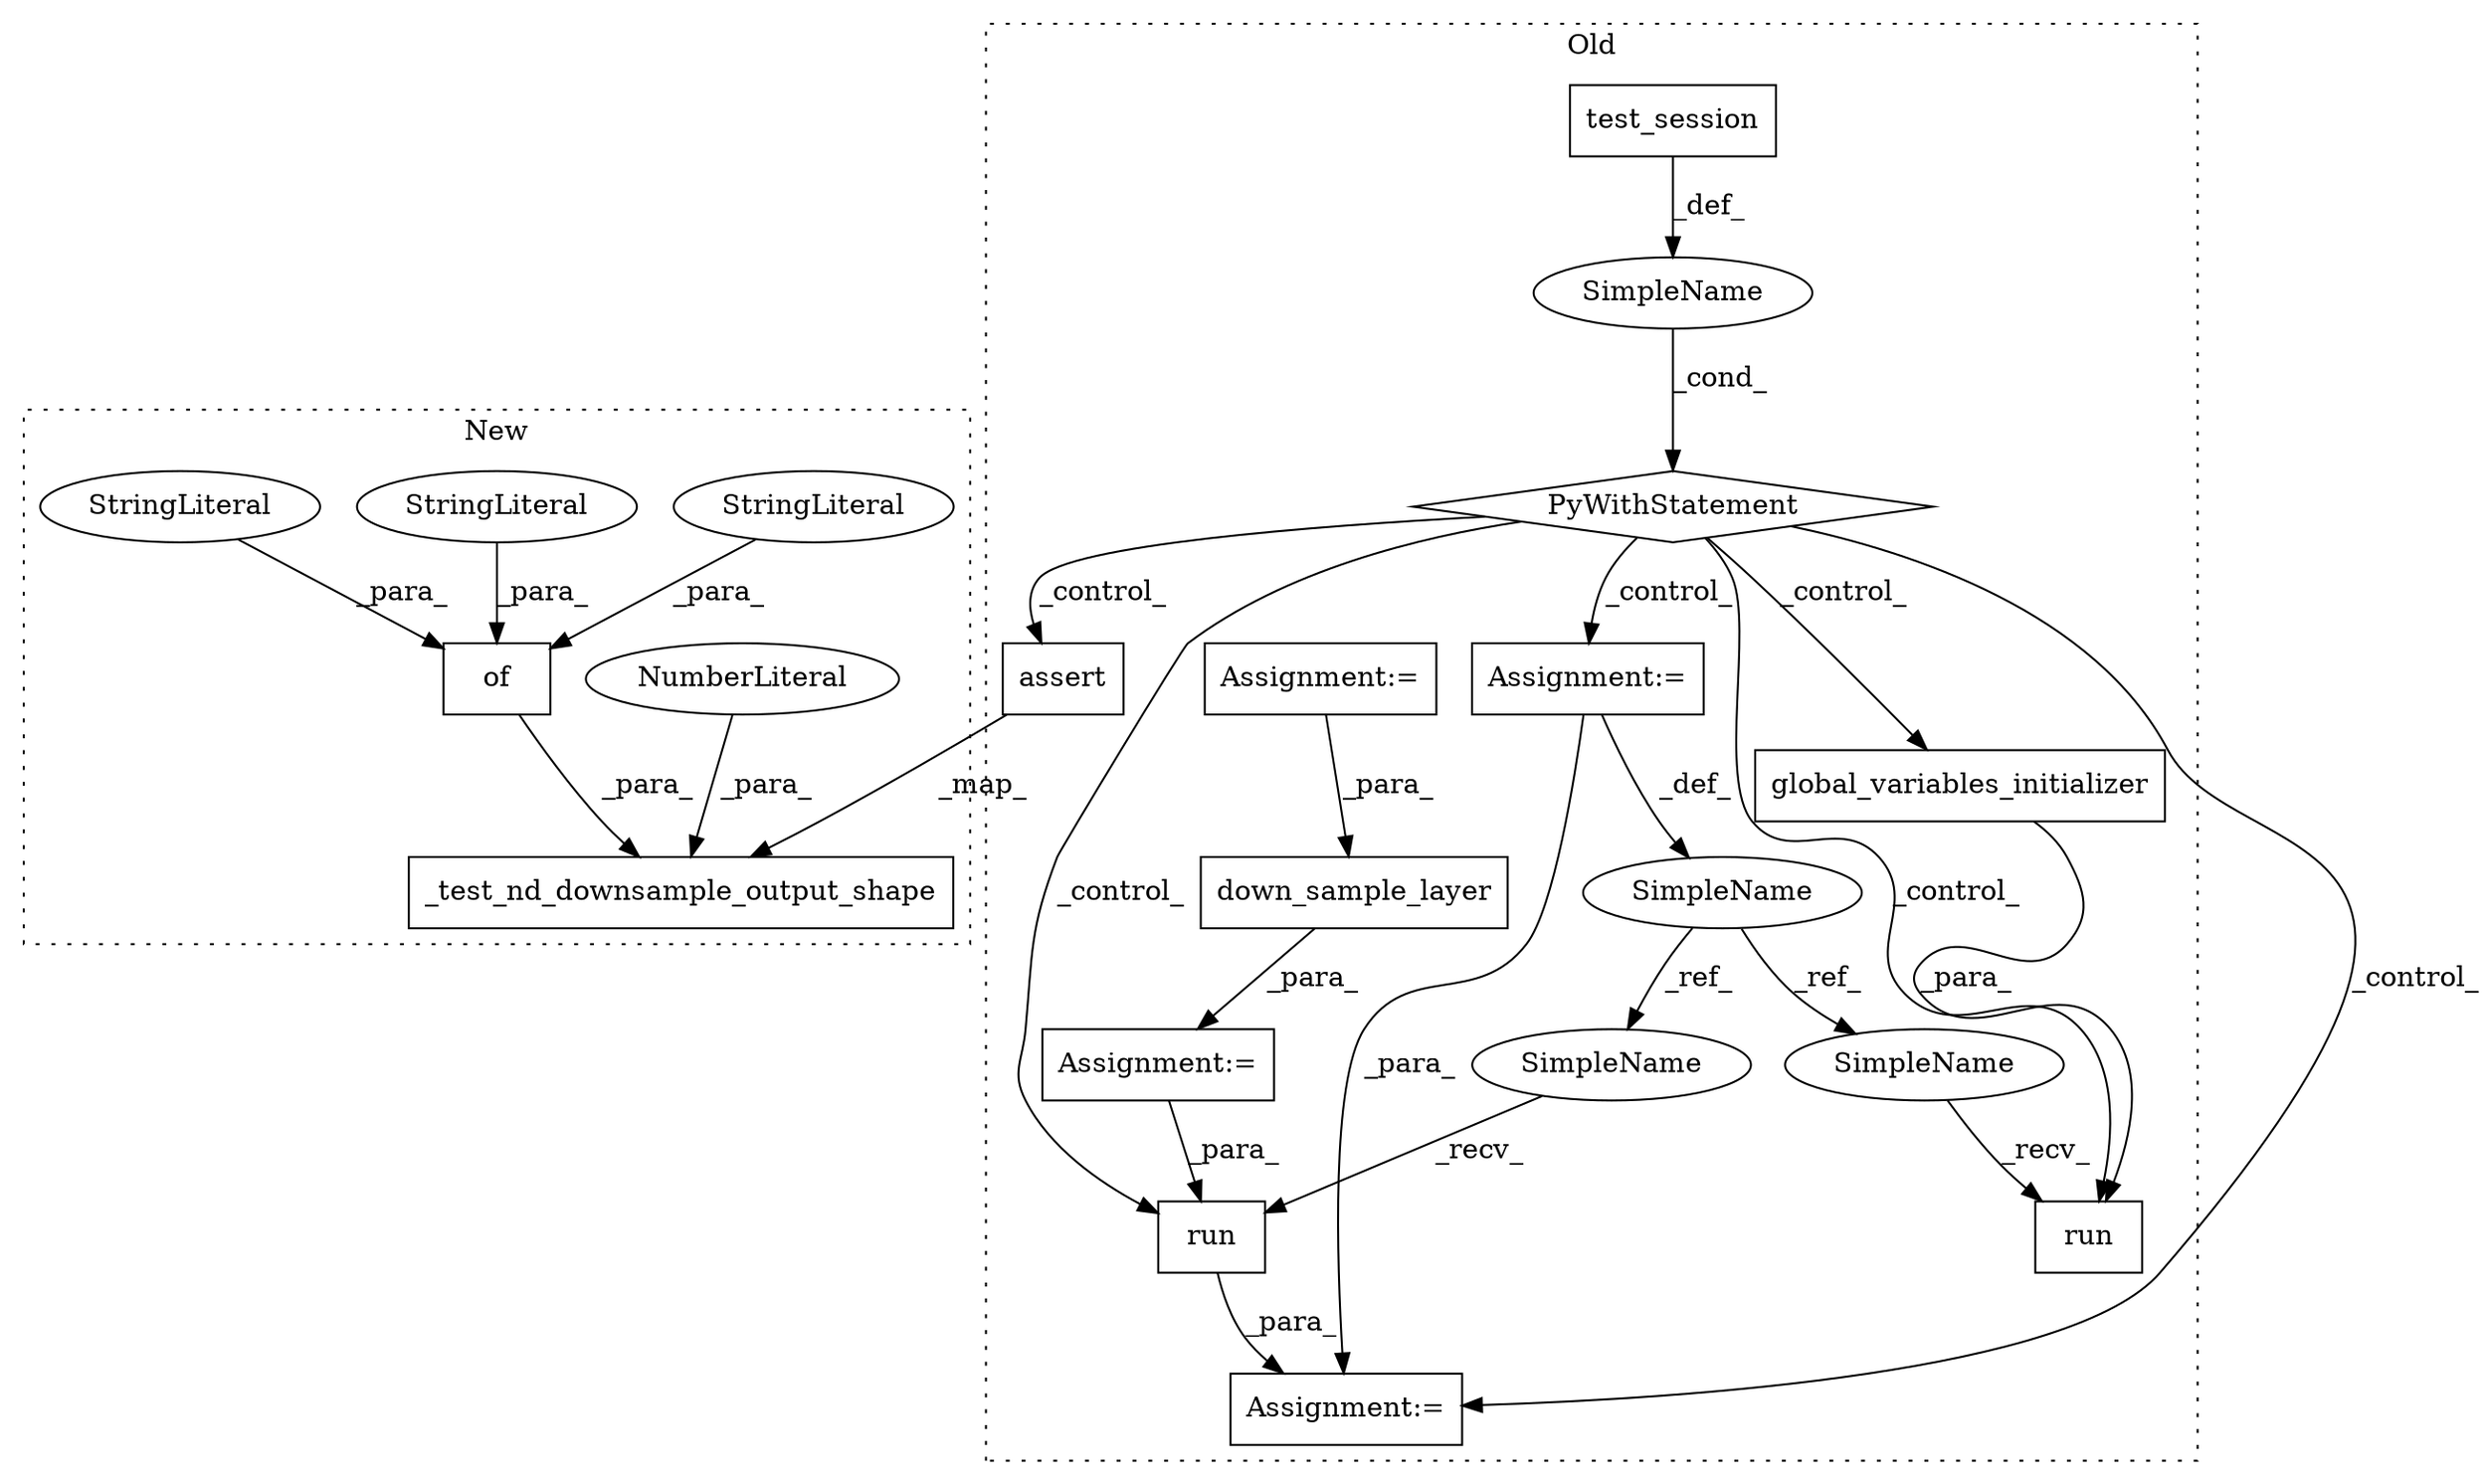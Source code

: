 digraph G {
subgraph cluster0 {
1 [label="assert" a="32" s="3593,3669" l="22,1" shape="box"];
3 [label="test_session" a="32" s="3448" l="14" shape="box"];
5 [label="global_variables_initializer" a="32" s="3508" l="30" shape="box"];
7 [label="PyWithStatement" a="104" s="3433,3462" l="10,2" shape="diamond"];
8 [label="SimpleName" a="42" s="" l="" shape="ellipse"];
9 [label="run" a="32" s="3556,3579" l="4,1" shape="box"];
10 [label="down_sample_layer" a="32" s="3377,3396" l="18,1" shape="box"];
11 [label="run" a="32" s="3493,3538" l="4,1" shape="box"];
12 [label="SimpleName" a="42" s="3476" l="4" shape="ellipse"];
13 [label="Assignment:=" a="7" s="3376" l="1" shape="box"];
16 [label="Assignment:=" a="7" s="3550" l="1" shape="box"];
17 [label="Assignment:=" a="7" s="3281" l="1" shape="box"];
19 [label="Assignment:=" a="7" s="3476" l="4" shape="box"];
20 [label="SimpleName" a="42" s="3551" l="4" shape="ellipse"];
21 [label="SimpleName" a="42" s="3488" l="4" shape="ellipse"];
label = "Old";
style="dotted";
}
subgraph cluster1 {
2 [label="_test_nd_downsample_output_shape" a="32" s="2715,2810" l="33,2" shape="box"];
4 [label="NumberLiteral" a="34" s="2748" l="1" shape="ellipse"];
6 [label="of" a="32" s="2648,2703" l="3,1" shape="box"];
14 [label="StringLiteral" a="45" s="2664" l="13" shape="ellipse"];
15 [label="StringLiteral" a="45" s="2651" l="6" shape="ellipse"];
18 [label="StringLiteral" a="45" s="2693" l="8" shape="ellipse"];
label = "New";
style="dotted";
}
1 -> 2 [label="_map_"];
3 -> 8 [label="_def_"];
4 -> 2 [label="_para_"];
5 -> 11 [label="_para_"];
6 -> 2 [label="_para_"];
7 -> 9 [label="_control_"];
7 -> 11 [label="_control_"];
7 -> 16 [label="_control_"];
7 -> 1 [label="_control_"];
7 -> 5 [label="_control_"];
7 -> 19 [label="_control_"];
8 -> 7 [label="_cond_"];
9 -> 16 [label="_para_"];
10 -> 13 [label="_para_"];
12 -> 21 [label="_ref_"];
12 -> 20 [label="_ref_"];
13 -> 9 [label="_para_"];
14 -> 6 [label="_para_"];
15 -> 6 [label="_para_"];
17 -> 10 [label="_para_"];
18 -> 6 [label="_para_"];
19 -> 16 [label="_para_"];
19 -> 12 [label="_def_"];
20 -> 9 [label="_recv_"];
21 -> 11 [label="_recv_"];
}